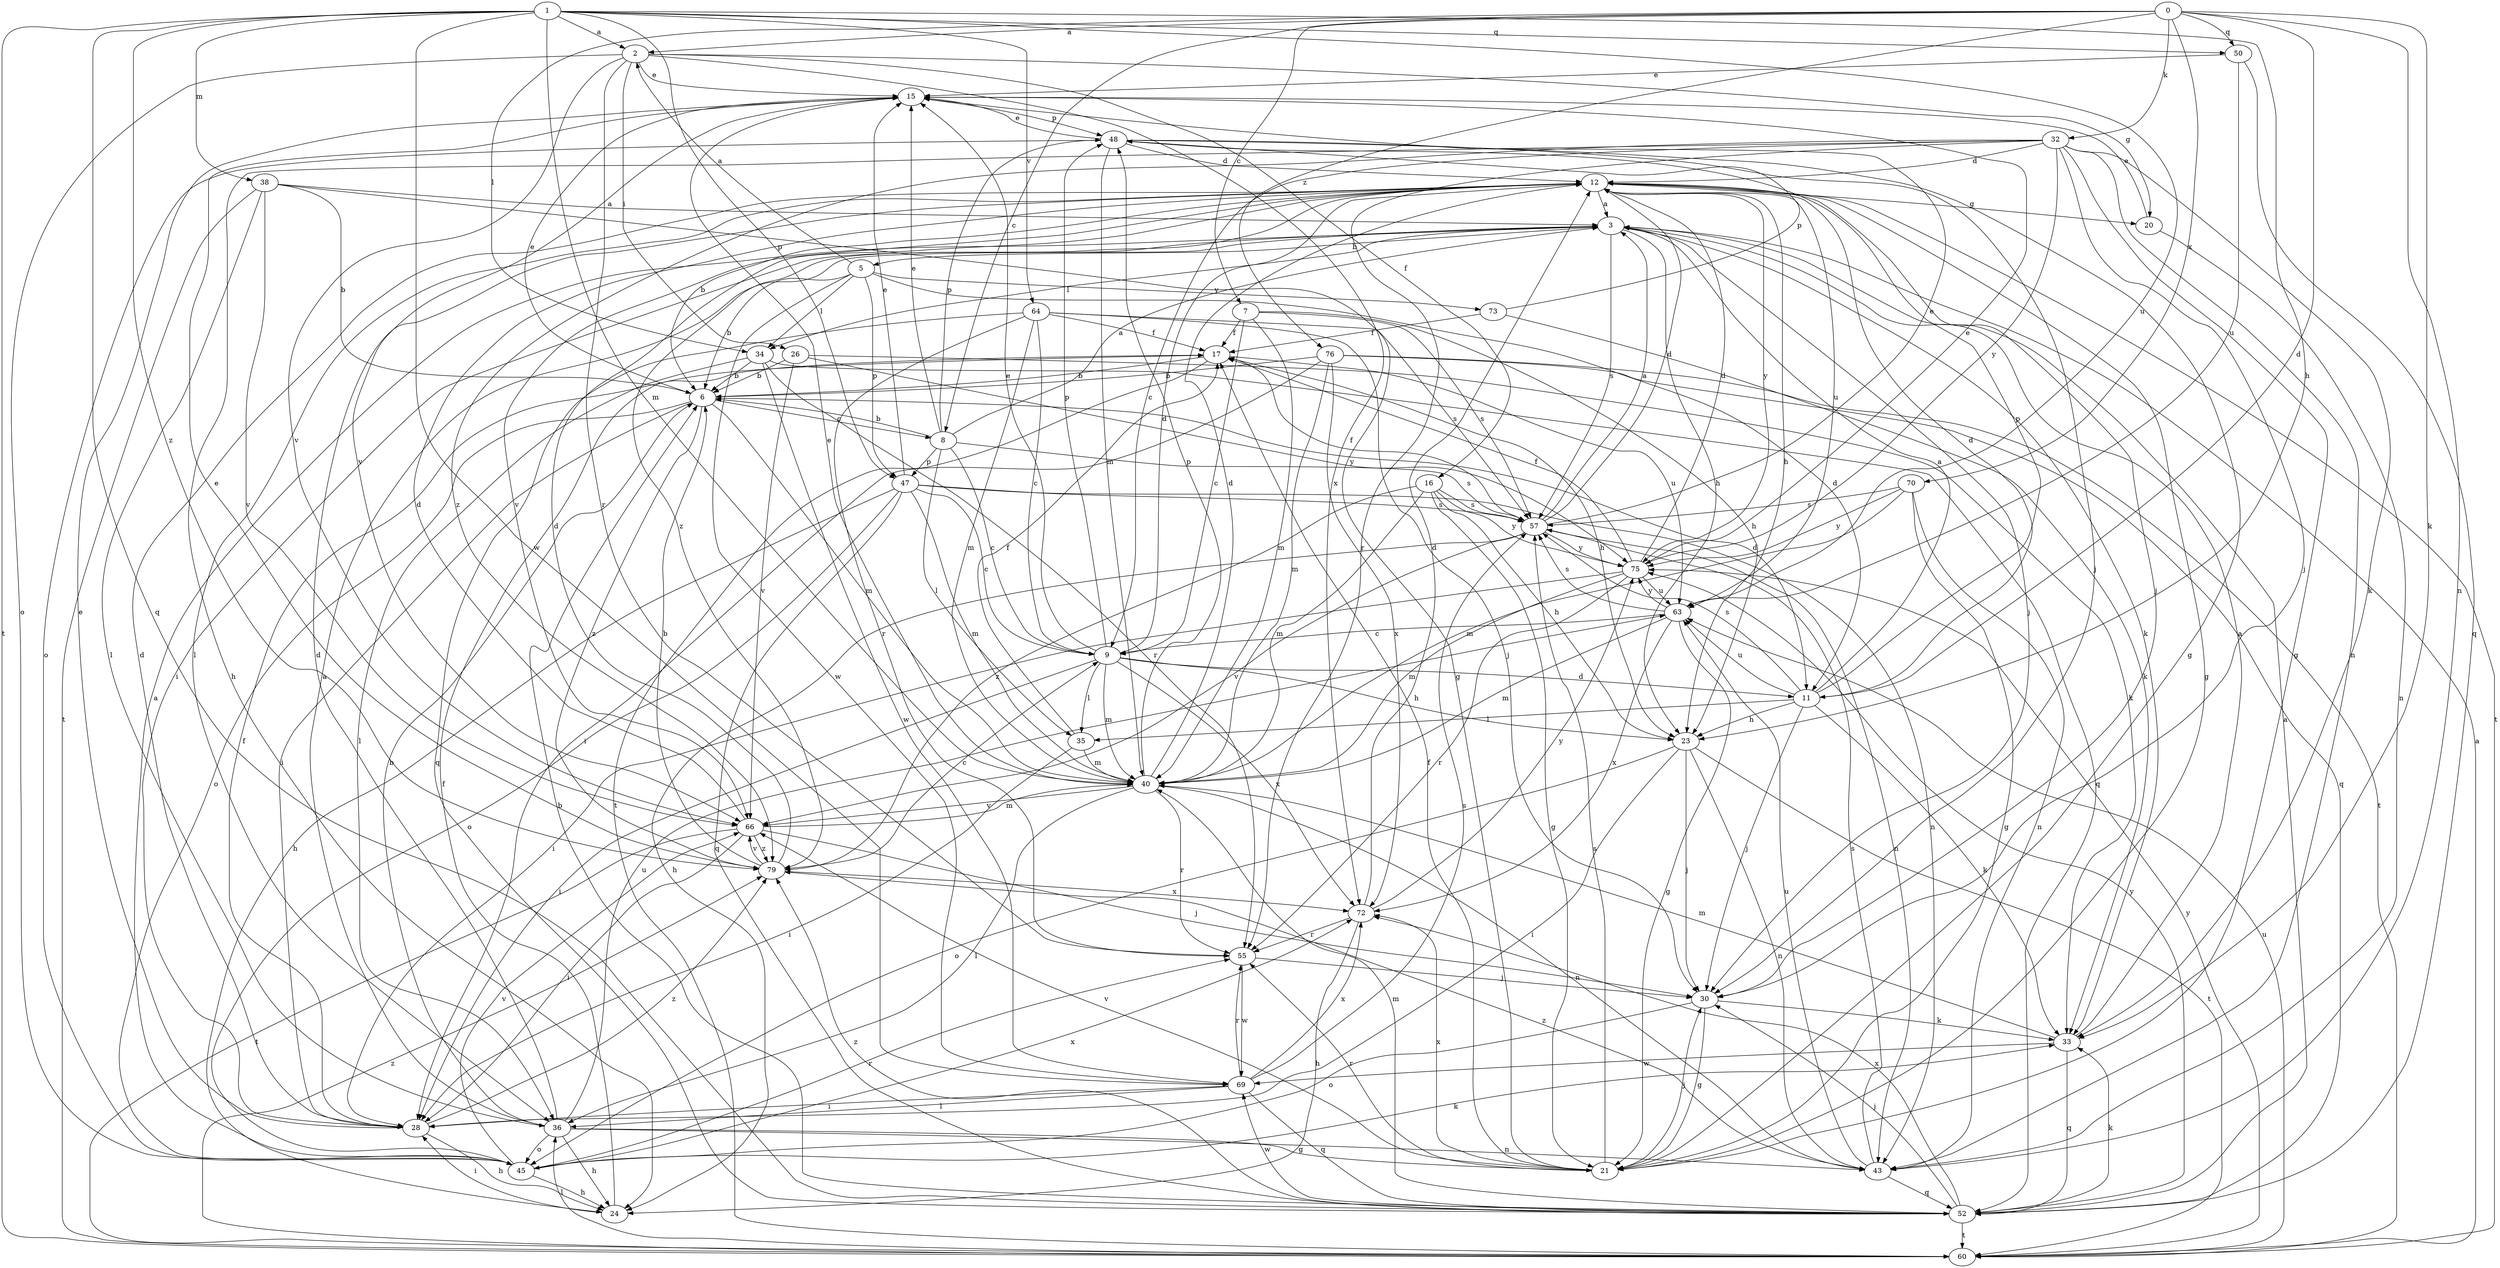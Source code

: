 strict digraph  {
0;
1;
2;
3;
5;
6;
7;
8;
9;
11;
12;
15;
16;
17;
20;
21;
23;
24;
26;
28;
30;
32;
33;
34;
35;
36;
38;
40;
43;
45;
47;
48;
50;
52;
55;
57;
60;
63;
64;
66;
69;
70;
72;
73;
75;
76;
79;
0 -> 2  [label=a];
0 -> 7  [label=c];
0 -> 8  [label=c];
0 -> 11  [label=d];
0 -> 32  [label=k];
0 -> 33  [label=k];
0 -> 34  [label=l];
0 -> 43  [label=n];
0 -> 50  [label=q];
0 -> 70  [label=x];
0 -> 76  [label=z];
1 -> 2  [label=a];
1 -> 23  [label=h];
1 -> 38  [label=m];
1 -> 40  [label=m];
1 -> 47  [label=p];
1 -> 50  [label=q];
1 -> 52  [label=q];
1 -> 60  [label=t];
1 -> 63  [label=u];
1 -> 64  [label=v];
1 -> 69  [label=w];
1 -> 79  [label=z];
2 -> 15  [label=e];
2 -> 16  [label=f];
2 -> 20  [label=g];
2 -> 26  [label=i];
2 -> 45  [label=o];
2 -> 55  [label=r];
2 -> 66  [label=v];
2 -> 72  [label=x];
3 -> 5  [label=b];
3 -> 23  [label=h];
3 -> 28  [label=i];
3 -> 30  [label=j];
3 -> 33  [label=k];
3 -> 34  [label=l];
3 -> 57  [label=s];
5 -> 2  [label=a];
5 -> 6  [label=b];
5 -> 11  [label=d];
5 -> 34  [label=l];
5 -> 47  [label=p];
5 -> 69  [label=w];
5 -> 73  [label=y];
6 -> 8  [label=c];
6 -> 11  [label=d];
6 -> 15  [label=e];
6 -> 28  [label=i];
6 -> 40  [label=m];
6 -> 45  [label=o];
6 -> 79  [label=z];
7 -> 9  [label=c];
7 -> 17  [label=f];
7 -> 23  [label=h];
7 -> 40  [label=m];
7 -> 57  [label=s];
8 -> 3  [label=a];
8 -> 6  [label=b];
8 -> 9  [label=c];
8 -> 15  [label=e];
8 -> 35  [label=l];
8 -> 47  [label=p];
8 -> 48  [label=p];
8 -> 57  [label=s];
9 -> 11  [label=d];
9 -> 12  [label=d];
9 -> 15  [label=e];
9 -> 23  [label=h];
9 -> 28  [label=i];
9 -> 35  [label=l];
9 -> 40  [label=m];
9 -> 48  [label=p];
9 -> 72  [label=x];
11 -> 3  [label=a];
11 -> 12  [label=d];
11 -> 23  [label=h];
11 -> 30  [label=j];
11 -> 33  [label=k];
11 -> 35  [label=l];
11 -> 48  [label=p];
11 -> 57  [label=s];
11 -> 63  [label=u];
12 -> 3  [label=a];
12 -> 6  [label=b];
12 -> 20  [label=g];
12 -> 21  [label=g];
12 -> 23  [label=h];
12 -> 30  [label=j];
12 -> 36  [label=l];
12 -> 60  [label=t];
12 -> 63  [label=u];
12 -> 66  [label=v];
12 -> 75  [label=y];
12 -> 79  [label=z];
15 -> 48  [label=p];
15 -> 66  [label=v];
16 -> 21  [label=g];
16 -> 23  [label=h];
16 -> 40  [label=m];
16 -> 57  [label=s];
16 -> 75  [label=y];
16 -> 79  [label=z];
17 -> 6  [label=b];
17 -> 23  [label=h];
17 -> 60  [label=t];
17 -> 63  [label=u];
20 -> 15  [label=e];
20 -> 43  [label=n];
21 -> 17  [label=f];
21 -> 30  [label=j];
21 -> 55  [label=r];
21 -> 57  [label=s];
21 -> 66  [label=v];
21 -> 72  [label=x];
23 -> 28  [label=i];
23 -> 30  [label=j];
23 -> 43  [label=n];
23 -> 45  [label=o];
23 -> 60  [label=t];
24 -> 17  [label=f];
24 -> 28  [label=i];
26 -> 6  [label=b];
26 -> 33  [label=k];
26 -> 66  [label=v];
26 -> 75  [label=y];
28 -> 12  [label=d];
28 -> 15  [label=e];
28 -> 17  [label=f];
28 -> 24  [label=h];
28 -> 79  [label=z];
30 -> 21  [label=g];
30 -> 33  [label=k];
30 -> 45  [label=o];
32 -> 9  [label=c];
32 -> 12  [label=d];
32 -> 21  [label=g];
32 -> 24  [label=h];
32 -> 30  [label=j];
32 -> 33  [label=k];
32 -> 43  [label=n];
32 -> 55  [label=r];
32 -> 75  [label=y];
32 -> 79  [label=z];
33 -> 3  [label=a];
33 -> 40  [label=m];
33 -> 52  [label=q];
33 -> 69  [label=w];
34 -> 6  [label=b];
34 -> 36  [label=l];
34 -> 52  [label=q];
34 -> 55  [label=r];
34 -> 69  [label=w];
35 -> 17  [label=f];
35 -> 28  [label=i];
35 -> 40  [label=m];
36 -> 3  [label=a];
36 -> 6  [label=b];
36 -> 12  [label=d];
36 -> 21  [label=g];
36 -> 24  [label=h];
36 -> 43  [label=n];
36 -> 45  [label=o];
36 -> 63  [label=u];
38 -> 3  [label=a];
38 -> 6  [label=b];
38 -> 21  [label=g];
38 -> 36  [label=l];
38 -> 60  [label=t];
38 -> 66  [label=v];
40 -> 12  [label=d];
40 -> 15  [label=e];
40 -> 36  [label=l];
40 -> 43  [label=n];
40 -> 48  [label=p];
40 -> 55  [label=r];
40 -> 66  [label=v];
43 -> 52  [label=q];
43 -> 57  [label=s];
43 -> 63  [label=u];
43 -> 79  [label=z];
45 -> 3  [label=a];
45 -> 24  [label=h];
45 -> 33  [label=k];
45 -> 55  [label=r];
45 -> 66  [label=v];
45 -> 72  [label=x];
47 -> 9  [label=c];
47 -> 15  [label=e];
47 -> 24  [label=h];
47 -> 40  [label=m];
47 -> 43  [label=n];
47 -> 45  [label=o];
47 -> 52  [label=q];
47 -> 57  [label=s];
48 -> 12  [label=d];
48 -> 15  [label=e];
48 -> 21  [label=g];
48 -> 30  [label=j];
48 -> 40  [label=m];
48 -> 45  [label=o];
50 -> 15  [label=e];
50 -> 52  [label=q];
50 -> 63  [label=u];
52 -> 3  [label=a];
52 -> 6  [label=b];
52 -> 30  [label=j];
52 -> 33  [label=k];
52 -> 40  [label=m];
52 -> 60  [label=t];
52 -> 69  [label=w];
52 -> 72  [label=x];
52 -> 75  [label=y];
52 -> 79  [label=z];
55 -> 30  [label=j];
55 -> 69  [label=w];
57 -> 3  [label=a];
57 -> 12  [label=d];
57 -> 15  [label=e];
57 -> 17  [label=f];
57 -> 24  [label=h];
57 -> 43  [label=n];
57 -> 66  [label=v];
57 -> 75  [label=y];
60 -> 3  [label=a];
60 -> 36  [label=l];
60 -> 63  [label=u];
60 -> 75  [label=y];
60 -> 79  [label=z];
63 -> 9  [label=c];
63 -> 21  [label=g];
63 -> 40  [label=m];
63 -> 57  [label=s];
63 -> 72  [label=x];
63 -> 75  [label=y];
64 -> 9  [label=c];
64 -> 17  [label=f];
64 -> 30  [label=j];
64 -> 40  [label=m];
64 -> 52  [label=q];
64 -> 55  [label=r];
64 -> 57  [label=s];
66 -> 12  [label=d];
66 -> 28  [label=i];
66 -> 30  [label=j];
66 -> 40  [label=m];
66 -> 60  [label=t];
66 -> 79  [label=z];
69 -> 28  [label=i];
69 -> 36  [label=l];
69 -> 52  [label=q];
69 -> 55  [label=r];
69 -> 57  [label=s];
69 -> 72  [label=x];
70 -> 21  [label=g];
70 -> 40  [label=m];
70 -> 43  [label=n];
70 -> 57  [label=s];
70 -> 75  [label=y];
72 -> 12  [label=d];
72 -> 24  [label=h];
72 -> 55  [label=r];
72 -> 75  [label=y];
73 -> 17  [label=f];
73 -> 33  [label=k];
73 -> 48  [label=p];
75 -> 12  [label=d];
75 -> 15  [label=e];
75 -> 17  [label=f];
75 -> 28  [label=i];
75 -> 40  [label=m];
75 -> 55  [label=r];
75 -> 63  [label=u];
76 -> 6  [label=b];
76 -> 28  [label=i];
76 -> 40  [label=m];
76 -> 52  [label=q];
76 -> 60  [label=t];
76 -> 72  [label=x];
79 -> 6  [label=b];
79 -> 9  [label=c];
79 -> 12  [label=d];
79 -> 15  [label=e];
79 -> 66  [label=v];
79 -> 72  [label=x];
}
